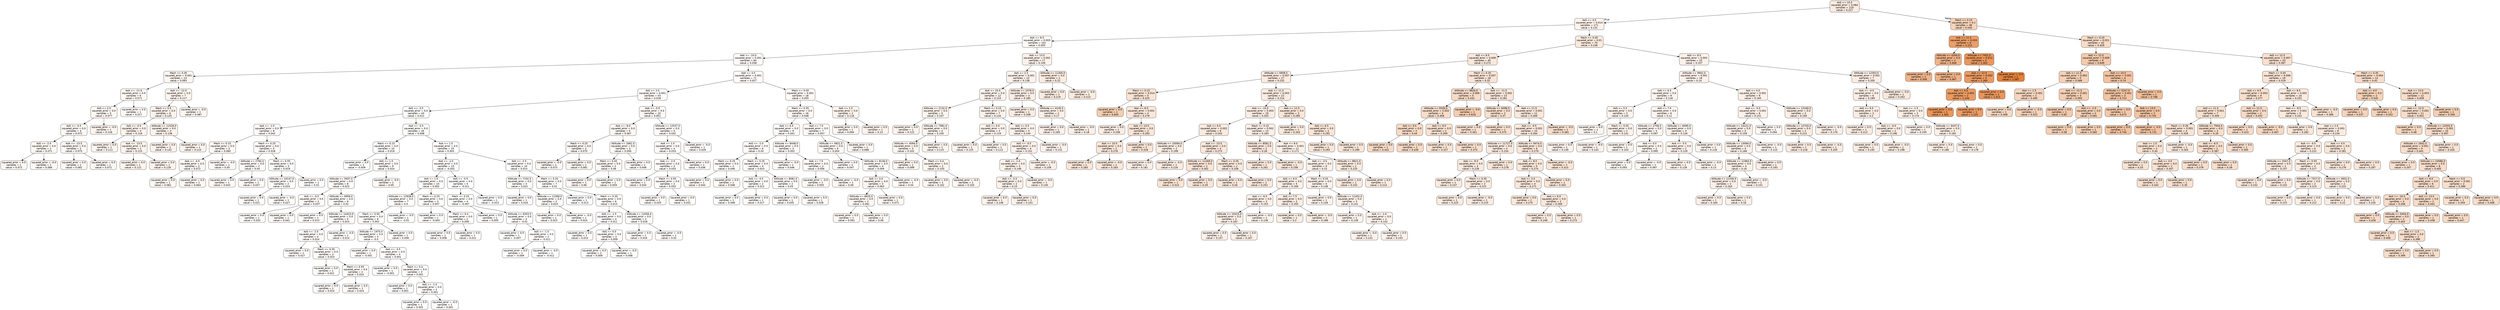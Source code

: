 digraph Tree {
node [shape=box, style="filled, rounded", color="black", fontname="helvetica"] ;
edge [fontname="helvetica"] ;
0 [label="AoS <= 10.5\nsquared_error = 0.064\nsamples = 219\nvalue = 0.227", fillcolor="#fbebe0"] ;
1 [label="AoS <= 4.5\nsquared_error = 0.014\nsamples = 171\nvalue = 0.131", fillcolor="#fdf3ec"] ;
0 -> 1 [labeldistance=2.5, labelangle=45, headlabel="True"] ;
2 [label="AoA <= 8.5\nsquared_error = 0.003\nsamples = 101\nvalue = 0.055", fillcolor="#fef9f5"] ;
1 -> 2 ;
3 [label="AoA <= -10.0\nsquared_error = 0.001\nsamples = 84\nvalue = 0.038", fillcolor="#fefaf7"] ;
2 -> 3 ;
4 [label="Mach <= 0.35\nsquared_error = 0.001\nsamples = 13\nvalue = 0.093", fillcolor="#fdf6f1"] ;
3 -> 4 ;
5 [label="AoA <= -11.5\nsquared_error = 0.0\nsamples = 6\nvalue = 0.071", fillcolor="#fdf8f3"] ;
4 -> 5 ;
6 [label="AoS <= 2.0\nsquared_error = 0.0\nsamples = 5\nvalue = 0.077", fillcolor="#fdf7f3"] ;
5 -> 6 ;
7 [label="AoS <= -0.5\nsquared_error = 0.0\nsamples = 4\nvalue = 0.072", fillcolor="#fdf8f3"] ;
6 -> 7 ;
8 [label="AoS <= -2.0\nsquared_error = 0.0\nsamples = 2\nvalue = 0.071", fillcolor="#fdf8f3"] ;
7 -> 8 ;
9 [label="squared_error = 0.0\nsamples = 1\nvalue = 0.072", fillcolor="#fdf8f3"] ;
8 -> 9 ;
10 [label="squared_error = -0.0\nsamples = 1\nvalue = 0.066", fillcolor="#fef8f4"] ;
8 -> 10 ;
11 [label="AoA <= -13.5\nsquared_error = 0.0\nsamples = 2\nvalue = 0.075", fillcolor="#fdf7f3"] ;
7 -> 11 ;
12 [label="squared_error = 0.0\nsamples = 1\nvalue = 0.081", fillcolor="#fdf7f2"] ;
11 -> 12 ;
13 [label="squared_error = 0.0\nsamples = 1\nvalue = 0.072", fillcolor="#fdf7f3"] ;
11 -> 13 ;
14 [label="squared_error = -0.0\nsamples = 1\nvalue = 0.116", fillcolor="#fdf4ee"] ;
6 -> 14 ;
15 [label="squared_error = 0.0\nsamples = 1\nvalue = 0.017", fillcolor="#fefcfa"] ;
5 -> 15 ;
16 [label="AoA <= -12.0\nsquared_error = 0.0\nsamples = 7\nvalue = 0.117", fillcolor="#fdf4ee"] ;
4 -> 16 ;
17 [label="Mach <= 0.5\nsquared_error = 0.0\nsamples = 6\nvalue = 0.125", fillcolor="#fdf3ed"] ;
16 -> 17 ;
18 [label="AoS <= -0.5\nsquared_error = 0.0\nsamples = 3\nvalue = 0.118", fillcolor="#fdf4ee"] ;
17 -> 18 ;
19 [label="squared_error = 0.0\nsamples = 1\nvalue = 0.111", fillcolor="#fdf4ee"] ;
18 -> 19 ;
20 [label="AoA <= -13.5\nsquared_error = 0.0\nsamples = 2\nvalue = 0.123", fillcolor="#fdf4ed"] ;
18 -> 20 ;
21 [label="squared_error = 0.0\nsamples = 1\nvalue = 0.121", fillcolor="#fdf4ed"] ;
20 -> 21 ;
22 [label="squared_error = 0.0\nsamples = 1\nvalue = 0.126", fillcolor="#fdf3ed"] ;
20 -> 22 ;
23 [label="Altitude <= 11526.0\nsquared_error = 0.0\nsamples = 3\nvalue = 0.136", fillcolor="#fcf3eb"] ;
17 -> 23 ;
24 [label="squared_error = 0.0\nsamples = 2\nvalue = 0.142", fillcolor="#fcf2eb"] ;
23 -> 24 ;
25 [label="squared_error = 0.0\nsamples = 1\nvalue = 0.123", fillcolor="#fdf4ed"] ;
23 -> 25 ;
26 [label="squared_error = -0.0\nsamples = 1\nvalue = 0.087", fillcolor="#fdf6f1"] ;
16 -> 26 ;
27 [label="AoA <= 4.5\nsquared_error = 0.001\nsamples = 71\nvalue = 0.027", fillcolor="#fefbf9"] ;
3 -> 27 ;
28 [label="AoS <= 2.5\nsquared_error = 0.001\nsamples = 53\nvalue = 0.018", fillcolor="#fefcfa"] ;
27 -> 28 ;
29 [label="AoS <= -3.5\nsquared_error = 0.0\nsamples = 43\nvalue = 0.012", fillcolor="#fefcfb"] ;
28 -> 29 ;
30 [label="AoA <= -1.0\nsquared_error = 0.0\nsamples = 8\nvalue = 0.042", fillcolor="#fefaf7"] ;
29 -> 30 ;
31 [label="Mach <= 0.15\nsquared_error = 0.0\nsamples = 3\nvalue = 0.065", fillcolor="#fef8f4"] ;
30 -> 31 ;
32 [label="AoA <= -4.5\nsquared_error = 0.0\nsamples = 2\nvalue = 0.072", fillcolor="#fdf7f3"] ;
31 -> 32 ;
33 [label="squared_error = 0.0\nsamples = 1\nvalue = 0.081", fillcolor="#fdf7f2"] ;
32 -> 33 ;
34 [label="squared_error = 0.0\nsamples = 1\nvalue = 0.064", fillcolor="#fef8f4"] ;
32 -> 34 ;
35 [label="squared_error = -0.0\nsamples = 1\nvalue = 0.05", fillcolor="#fef9f6"] ;
31 -> 35 ;
36 [label="Mach <= 0.25\nsquared_error = 0.0\nsamples = 5\nvalue = 0.028", fillcolor="#fefbf9"] ;
30 -> 36 ;
37 [label="Altitude <= 2784.0\nsquared_error = 0.0\nsamples = 2\nvalue = 0.04", fillcolor="#fefaf7"] ;
36 -> 37 ;
38 [label="squared_error = 0.0\nsamples = 1\nvalue = 0.043", fillcolor="#fefaf7"] ;
37 -> 38 ;
39 [label="squared_error = 0.0\nsamples = 1\nvalue = 0.037", fillcolor="#fefaf8"] ;
37 -> 39 ;
40 [label="Mach <= 0.55\nsquared_error = 0.0\nsamples = 3\nvalue = 0.019", fillcolor="#fefcfa"] ;
36 -> 40 ;
41 [label="Altitude <= 10147.0\nsquared_error = 0.0\nsamples = 2\nvalue = 0.024", fillcolor="#fefbf9"] ;
40 -> 41 ;
42 [label="squared_error = 0.0\nsamples = 1\nvalue = 0.021", fillcolor="#fefcfa"] ;
41 -> 42 ;
43 [label="squared_error = -0.0\nsamples = 1\nvalue = 0.027", fillcolor="#fefbf9"] ;
41 -> 43 ;
44 [label="squared_error = 0.0\nsamples = 1\nvalue = 0.01", fillcolor="#fefcfb"] ;
40 -> 44 ;
45 [label="AoA <= -5.5\nsquared_error = 0.0\nsamples = 35\nvalue = 0.008", fillcolor="#fefdfb"] ;
29 -> 45 ;
46 [label="Mach <= 0.15\nsquared_error = 0.0\nsamples = 10\nvalue = 0.019", fillcolor="#fefcfa"] ;
45 -> 46 ;
47 [label="squared_error = 0.0\nsamples = 1\nvalue = -0.009", fillcolor="#fffefd"] ;
46 -> 47 ;
48 [label="AoS <= 1.5\nsquared_error = 0.0\nsamples = 9\nvalue = 0.024", fillcolor="#fefbf9"] ;
46 -> 48 ;
49 [label="Altitude <= 5937.0\nsquared_error = 0.0\nsamples = 8\nvalue = 0.023", fillcolor="#fefbf9"] ;
48 -> 49 ;
50 [label="AoS <= -0.5\nsquared_error = 0.0\nsamples = 2\nvalue = 0.037", fillcolor="#fefaf8"] ;
49 -> 50 ;
51 [label="squared_error = 0.0\nsamples = 1\nvalue = 0.033", fillcolor="#fefbf8"] ;
50 -> 51 ;
52 [label="squared_error = 0.0\nsamples = 1\nvalue = 0.041", fillcolor="#fefaf7"] ;
50 -> 52 ;
53 [label="Altitude <= 6959.0\nsquared_error = 0.0\nsamples = 6\nvalue = 0.02", fillcolor="#fefcfa"] ;
49 -> 53 ;
54 [label="squared_error = 0.0\nsamples = 1\nvalue = 0.013", fillcolor="#fefcfb"] ;
53 -> 54 ;
55 [label="Altitude <= 14423.0\nsquared_error = 0.0\nsamples = 5\nvalue = 0.023", fillcolor="#fefbf9"] ;
53 -> 55 ;
56 [label="AoS <= -2.5\nsquared_error = 0.0\nsamples = 4\nvalue = 0.024", fillcolor="#fefbf9"] ;
55 -> 56 ;
57 [label="squared_error = 0.0\nsamples = 1\nvalue = 0.027", fillcolor="#fefbf9"] ;
56 -> 57 ;
58 [label="Mach <= 0.35\nsquared_error = 0.0\nsamples = 3\nvalue = 0.023", fillcolor="#fefbf9"] ;
56 -> 58 ;
59 [label="squared_error = 0.0\nsamples = 1\nvalue = 0.021", fillcolor="#fefcfa"] ;
58 -> 59 ;
60 [label="Mach <= 0.55\nsquared_error = 0.0\nsamples = 2\nvalue = 0.024", fillcolor="#fefbf9"] ;
58 -> 60 ;
61 [label="squared_error = 0.0\nsamples = 1\nvalue = 0.024", fillcolor="#fefbf9"] ;
60 -> 61 ;
62 [label="squared_error = 0.0\nsamples = 1\nvalue = 0.024", fillcolor="#fefbf9"] ;
60 -> 62 ;
63 [label="squared_error = -0.0\nsamples = 1\nvalue = 0.014", fillcolor="#fefcfa"] ;
55 -> 63 ;
64 [label="squared_error = -0.0\nsamples = 1\nvalue = 0.05", fillcolor="#fef9f6"] ;
48 -> 64 ;
65 [label="AoA <= 1.0\nsquared_error = 0.0\nsamples = 25\nvalue = 0.003", fillcolor="#fffdfc"] ;
45 -> 65 ;
66 [label="AoA <= -2.0\nsquared_error = 0.0\nsamples = 15\nvalue = -0.002", fillcolor="#fffdfc"] ;
65 -> 66 ;
67 [label="AoS <= 1.5\nsquared_error = 0.0\nsamples = 10\nvalue = 0.002", fillcolor="#fffdfc"] ;
66 -> 67 ;
68 [label="Altitude <= 12938.0\nsquared_error = 0.0\nsamples = 7\nvalue = 0.0", fillcolor="#fffdfc"] ;
67 -> 68 ;
69 [label="Mach <= 0.55\nsquared_error = 0.0\nsamples = 6\nvalue = 0.001", fillcolor="#fffdfc"] ;
68 -> 69 ;
70 [label="Altitude <= 1975.0\nsquared_error = 0.0\nsamples = 5\nvalue = -0.0", fillcolor="#fffdfc"] ;
69 -> 70 ;
71 [label="squared_error = 0.0\nsamples = 1\nvalue = -0.001", fillcolor="#fffdfc"] ;
70 -> 71 ;
72 [label="AoA <= -3.5\nsquared_error = 0.0\nsamples = 4\nvalue = 0.001", fillcolor="#fffdfc"] ;
70 -> 72 ;
73 [label="squared_error = 0.0\nsamples = 1\nvalue = -0.001", fillcolor="#fffdfc"] ;
72 -> 73 ;
74 [label="Mach <= 0.4\nsquared_error = 0.0\nsamples = 3\nvalue = 0.001", fillcolor="#fffdfc"] ;
72 -> 74 ;
75 [label="squared_error = 0.0\nsamples = 1\nvalue = 0.001", fillcolor="#fffdfc"] ;
74 -> 75 ;
76 [label="AoS <= -1.0\nsquared_error = 0.0\nsamples = 2\nvalue = 0.001", fillcolor="#fffdfc"] ;
74 -> 76 ;
77 [label="squared_error = 0.0\nsamples = 1\nvalue = 0.002", fillcolor="#fffdfc"] ;
76 -> 77 ;
78 [label="squared_error = -0.0\nsamples = 1\nvalue = 0.001", fillcolor="#fffdfc"] ;
76 -> 78 ;
79 [label="squared_error = 0.0\nsamples = 1\nvalue = 0.006", fillcolor="#fffdfb"] ;
69 -> 79 ;
80 [label="squared_error = -0.0\nsamples = 1\nvalue = -0.01", fillcolor="#fffefd"] ;
68 -> 80 ;
81 [label="Mach <= 0.25\nsquared_error = 0.0\nsamples = 3\nvalue = 0.007", fillcolor="#fffdfb"] ;
67 -> 81 ;
82 [label="squared_error = 0.0\nsamples = 1\nvalue = -0.002", fillcolor="#fffdfc"] ;
81 -> 82 ;
83 [label="Mach <= 0.4\nsquared_error = 0.0\nsamples = 2\nvalue = 0.009", fillcolor="#fefcfb"] ;
81 -> 83 ;
84 [label="squared_error = 0.0\nsamples = 1\nvalue = 0.008", fillcolor="#fefdfb"] ;
83 -> 84 ;
85 [label="squared_error = 0.0\nsamples = 1\nvalue = 0.012", fillcolor="#fefcfb"] ;
83 -> 85 ;
86 [label="AoS <= -0.5\nsquared_error = 0.0\nsamples = 5\nvalue = -0.011", fillcolor="#fffefe"] ;
66 -> 86 ;
87 [label="Mach <= 0.25\nsquared_error = 0.0\nsamples = 4\nvalue = -0.007", fillcolor="#fffefd"] ;
86 -> 87 ;
88 [label="squared_error = 0.0\nsamples = 1\nvalue = 0.005", fillcolor="#fffdfb"] ;
87 -> 88 ;
89 [label="Altitude <= 6353.5\nsquared_error = 0.0\nsamples = 3\nvalue = -0.01", fillcolor="#fffefd"] ;
87 -> 89 ;
90 [label="squared_error = 0.0\nsamples = 1\nvalue = -0.007", fillcolor="#fffefd"] ;
89 -> 90 ;
91 [label="AoS <= -1.5\nsquared_error = 0.0\nsamples = 2\nvalue = -0.011", fillcolor="#fffefd"] ;
89 -> 91 ;
92 [label="squared_error = 0.0\nsamples = 1\nvalue = -0.009", fillcolor="#fffefd"] ;
91 -> 92 ;
93 [label="squared_error = -0.0\nsamples = 1\nvalue = -0.012", fillcolor="#fffefe"] ;
91 -> 93 ;
94 [label="squared_error = 0.0\nsamples = 1\nvalue = -0.023", fillcolor="#ffffff"] ;
86 -> 94 ;
95 [label="AoS <= -2.5\nsquared_error = 0.0\nsamples = 10\nvalue = 0.014", fillcolor="#fefcfa"] ;
65 -> 95 ;
96 [label="Altitude <= 7102.5\nsquared_error = 0.0\nsamples = 3\nvalue = 0.021", fillcolor="#fefcfa"] ;
95 -> 96 ;
97 [label="squared_error = 0.0\nsamples = 1\nvalue = 0.016", fillcolor="#fefcfa"] ;
96 -> 97 ;
98 [label="Altitude <= 11569.0\nsquared_error = 0.0\nsamples = 2\nvalue = 0.023", fillcolor="#fefbf9"] ;
96 -> 98 ;
99 [label="squared_error = 0.0\nsamples = 1\nvalue = 0.023", fillcolor="#fefbf9"] ;
98 -> 99 ;
100 [label="squared_error = -0.0\nsamples = 1\nvalue = 0.024", fillcolor="#fefbf9"] ;
98 -> 100 ;
101 [label="Mach <= 0.25\nsquared_error = 0.0\nsamples = 7\nvalue = 0.01", fillcolor="#fefcfb"] ;
95 -> 101 ;
102 [label="squared_error = 0.0\nsamples = 1\nvalue = -0.013", fillcolor="#fffefe"] ;
101 -> 102 ;
103 [label="Mach <= 0.35\nsquared_error = 0.0\nsamples = 6\nvalue = 0.013", fillcolor="#fefcfb"] ;
101 -> 103 ;
104 [label="AoS <= -1.5\nsquared_error = 0.0\nsamples = 4\nvalue = 0.011", fillcolor="#fefcfb"] ;
103 -> 104 ;
105 [label="squared_error = 0.0\nsamples = 1\nvalue = 0.014", fillcolor="#fefcfa"] ;
104 -> 105 ;
106 [label="AoS <= 0.0\nsquared_error = 0.0\nsamples = 3\nvalue = 0.009", fillcolor="#fefcfb"] ;
104 -> 106 ;
107 [label="squared_error = 0.0\nsamples = 2\nvalue = 0.009", fillcolor="#fefcfb"] ;
106 -> 107 ;
108 [label="squared_error = -0.0\nsamples = 1\nvalue = 0.008", fillcolor="#fefdfb"] ;
106 -> 108 ;
109 [label="Altitude <= 12056.0\nsquared_error = 0.0\nsamples = 2\nvalue = 0.018", fillcolor="#fefcfa"] ;
103 -> 109 ;
110 [label="squared_error = 0.0\nsamples = 1\nvalue = 0.016", fillcolor="#fefcfa"] ;
109 -> 110 ;
111 [label="squared_error = -0.0\nsamples = 1\nvalue = 0.02", fillcolor="#fefcfa"] ;
109 -> 111 ;
112 [label="AoA <= -5.0\nsquared_error = 0.0\nsamples = 10\nvalue = 0.051", fillcolor="#fef9f6"] ;
28 -> 112 ;
113 [label="AoA <= -8.0\nsquared_error = 0.0\nsamples = 5\nvalue = 0.067", fillcolor="#fef8f4"] ;
112 -> 113 ;
114 [label="Mach <= 0.25\nsquared_error = 0.0\nsamples = 2\nvalue = 0.075", fillcolor="#fdf7f3"] ;
113 -> 114 ;
115 [label="squared_error = -0.0\nsamples = 1\nvalue = 0.073", fillcolor="#fdf7f3"] ;
114 -> 115 ;
116 [label="squared_error = 0.0\nsamples = 1\nvalue = 0.081", fillcolor="#fdf7f2"] ;
114 -> 116 ;
117 [label="Altitude <= 1661.0\nsquared_error = 0.0\nsamples = 3\nvalue = 0.056", fillcolor="#fef9f5"] ;
113 -> 117 ;
118 [label="Mach <= 0.45\nsquared_error = 0.0\nsamples = 2\nvalue = 0.06", fillcolor="#fef9f5"] ;
117 -> 118 ;
119 [label="squared_error = 0.0\nsamples = 1\nvalue = 0.06", fillcolor="#fef8f5"] ;
118 -> 119 ;
120 [label="squared_error = 0.0\nsamples = 1\nvalue = 0.059", fillcolor="#fef9f5"] ;
118 -> 120 ;
121 [label="squared_error = 0.0\nsamples = 1\nvalue = 0.048", fillcolor="#fef9f6"] ;
117 -> 121 ;
122 [label="Altitude <= 12537.5\nsquared_error = 0.0\nsamples = 5\nvalue = 0.032", fillcolor="#fefbf8"] ;
112 -> 122 ;
123 [label="AoA <= 1.0\nsquared_error = 0.0\nsamples = 4\nvalue = 0.033", fillcolor="#fefbf8"] ;
122 -> 123 ;
124 [label="AoA <= -2.5\nsquared_error = 0.0\nsamples = 3\nvalue = 0.033", fillcolor="#fefbf8"] ;
123 -> 124 ;
125 [label="squared_error = 0.0\nsamples = 1\nvalue = 0.034", fillcolor="#fefaf8"] ;
124 -> 125 ;
126 [label="Mach <= 0.55\nsquared_error = 0.0\nsamples = 2\nvalue = 0.032", fillcolor="#fefbf8"] ;
124 -> 126 ;
127 [label="squared_error = 0.0\nsamples = 1\nvalue = 0.033", fillcolor="#fefbf8"] ;
126 -> 127 ;
128 [label="squared_error = 0.0\nsamples = 1\nvalue = 0.031", fillcolor="#fefbf8"] ;
126 -> 128 ;
129 [label="squared_error = 0.0\nsamples = 1\nvalue = 0.036", fillcolor="#fefaf8"] ;
123 -> 129 ;
130 [label="squared_error = -0.0\nsamples = 1\nvalue = 0.026", fillcolor="#fefbf9"] ;
122 -> 130 ;
131 [label="Mach <= 0.55\nsquared_error = 0.001\nsamples = 18\nvalue = 0.055", fillcolor="#fef9f5"] ;
27 -> 131 ;
132 [label="Mach <= 0.35\nsquared_error = 0.0\nsamples = 16\nvalue = 0.048", fillcolor="#fef9f6"] ;
131 -> 132 ;
133 [label="AoA <= 6.5\nsquared_error = 0.0\nsamples = 9\nvalue = 0.041", fillcolor="#fefaf7"] ;
132 -> 133 ;
134 [label="AoS <= -2.0\nsquared_error = 0.0\nsamples = 6\nvalue = 0.03", fillcolor="#fefbf8"] ;
133 -> 134 ;
135 [label="Mach <= 0.25\nsquared_error = 0.0\nsamples = 2\nvalue = 0.046", fillcolor="#fefaf7"] ;
134 -> 135 ;
136 [label="squared_error = 0.0\nsamples = 1\nvalue = 0.044", fillcolor="#fefaf7"] ;
135 -> 136 ;
137 [label="squared_error = 0.0\nsamples = 1\nvalue = 0.048", fillcolor="#fef9f6"] ;
135 -> 137 ;
138 [label="Mach <= 0.25\nsquared_error = 0.0\nsamples = 4\nvalue = 0.023", fillcolor="#fefbf9"] ;
134 -> 138 ;
139 [label="AoS <= -0.5\nsquared_error = 0.0\nsamples = 2\nvalue = 0.012", fillcolor="#fefcfb"] ;
138 -> 139 ;
140 [label="squared_error = 0.0\nsamples = 1\nvalue = 0.008", fillcolor="#fefdfb"] ;
139 -> 140 ;
141 [label="squared_error = 0.0\nsamples = 1\nvalue = 0.017", fillcolor="#fefcfa"] ;
139 -> 141 ;
142 [label="Altitude <= 8581.0\nsquared_error = 0.0\nsamples = 2\nvalue = 0.03", fillcolor="#fefbf8"] ;
138 -> 142 ;
143 [label="squared_error = 0.0\nsamples = 1\nvalue = 0.035", fillcolor="#fefaf8"] ;
142 -> 143 ;
144 [label="squared_error = 0.0\nsamples = 1\nvalue = 0.028", fillcolor="#fefbf9"] ;
142 -> 144 ;
145 [label="Altitude <= 8448.0\nsquared_error = 0.0\nsamples = 3\nvalue = 0.052", fillcolor="#fef9f6"] ;
133 -> 145 ;
146 [label="squared_error = -0.0\nsamples = 1\nvalue = 0.046", fillcolor="#fefaf6"] ;
145 -> 146 ;
147 [label="AoA <= 7.5\nsquared_error = 0.0\nsamples = 2\nvalue = 0.056", fillcolor="#fef9f5"] ;
145 -> 147 ;
148 [label="squared_error = -0.0\nsamples = 1\nvalue = 0.055", fillcolor="#fef9f5"] ;
147 -> 148 ;
149 [label="squared_error = -0.0\nsamples = 1\nvalue = 0.06", fillcolor="#fef9f5"] ;
147 -> 149 ;
150 [label="AoA <= 7.5\nsquared_error = 0.0\nsamples = 7\nvalue = 0.057", fillcolor="#fef9f5"] ;
132 -> 150 ;
151 [label="Altitude <= 4821.5\nsquared_error = 0.0\nsamples = 6\nvalue = 0.054", fillcolor="#fef9f5"] ;
150 -> 151 ;
152 [label="squared_error = 0.0\nsamples = 2\nvalue = 0.047", fillcolor="#fef9f6"] ;
151 -> 152 ;
153 [label="Altitude <= 8146.0\nsquared_error = 0.0\nsamples = 4\nvalue = 0.059", fillcolor="#fef9f5"] ;
151 -> 153 ;
154 [label="AoS <= 3.0\nsquared_error = 0.0\nsamples = 3\nvalue = 0.063", fillcolor="#fef8f4"] ;
153 -> 154 ;
155 [label="Altitude <= 6625.0\nsquared_error = 0.0\nsamples = 2\nvalue = 0.061", fillcolor="#fef8f5"] ;
154 -> 155 ;
156 [label="squared_error = 0.0\nsamples = 1\nvalue = 0.061", fillcolor="#fef8f5"] ;
155 -> 156 ;
157 [label="squared_error = 0.0\nsamples = 1\nvalue = 0.06", fillcolor="#fef8f5"] ;
155 -> 157 ;
158 [label="squared_error = 0.0\nsamples = 1\nvalue = 0.071", fillcolor="#fdf8f3"] ;
154 -> 158 ;
159 [label="squared_error = -0.0\nsamples = 1\nvalue = 0.04", fillcolor="#fefaf7"] ;
153 -> 159 ;
160 [label="squared_error = 0.0\nsamples = 1\nvalue = 0.088", fillcolor="#fdf6f1"] ;
150 -> 160 ;
161 [label="AoS <= 1.5\nsquared_error = 0.0\nsamples = 2\nvalue = 0.118", fillcolor="#fdf4ee"] ;
131 -> 161 ;
162 [label="squared_error = 0.0\nsamples = 1\nvalue = 0.094", fillcolor="#fdf6f1"] ;
161 -> 162 ;
163 [label="squared_error = 0.0\nsamples = 1\nvalue = 0.13", fillcolor="#fdf3ec"] ;
161 -> 163 ;
164 [label="AoA <= 13.5\nsquared_error = 0.002\nsamples = 17\nvalue = 0.149", fillcolor="#fcf2ea"] ;
2 -> 164 ;
165 [label="AoS <= 2.5\nsquared_error = 0.001\nsamples = 15\nvalue = 0.138", fillcolor="#fcf2eb"] ;
164 -> 165 ;
166 [label="AoA <= 10.5\nsquared_error = 0.0\nsamples = 12\nvalue = 0.124", fillcolor="#fdf3ed"] ;
165 -> 166 ;
167 [label="Altitude <= 2132.0\nsquared_error = 0.0\nsamples = 5\nvalue = 0.107", fillcolor="#fdf5ef"] ;
166 -> 167 ;
168 [label="squared_error = 0.0\nsamples = 1\nvalue = 0.122", fillcolor="#fdf4ed"] ;
167 -> 168 ;
169 [label="Altitude <= 7081.0\nsquared_error = 0.0\nsamples = 4\nvalue = 0.105", fillcolor="#fdf5ef"] ;
167 -> 169 ;
170 [label="Altitude <= 4094.5\nsquared_error = 0.0\nsamples = 3\nvalue = 0.102", fillcolor="#fdf5f0"] ;
169 -> 170 ;
171 [label="squared_error = 0.0\nsamples = 1\nvalue = 0.099", fillcolor="#fdf5f0"] ;
170 -> 171 ;
172 [label="Mach <= 0.4\nsquared_error = 0.0\nsamples = 2\nvalue = 0.103", fillcolor="#fdf5ef"] ;
170 -> 172 ;
173 [label="squared_error = 0.0\nsamples = 1\nvalue = 0.102", fillcolor="#fdf5f0"] ;
172 -> 173 ;
174 [label="squared_error = -0.0\nsamples = 1\nvalue = 0.103", fillcolor="#fdf5ef"] ;
172 -> 174 ;
175 [label="squared_error = 0.0\nsamples = 1\nvalue = 0.115", fillcolor="#fdf4ee"] ;
169 -> 175 ;
176 [label="Mach <= 0.15\nsquared_error = 0.0\nsamples = 7\nvalue = 0.134", fillcolor="#fcf3ec"] ;
166 -> 176 ;
177 [label="AoS <= 0.0\nsquared_error = 0.0\nsamples = 2\nvalue = 0.119", fillcolor="#fdf4ed"] ;
176 -> 177 ;
178 [label="squared_error = 0.0\nsamples = 1\nvalue = 0.125", fillcolor="#fdf3ed"] ;
177 -> 178 ;
179 [label="squared_error = 0.0\nsamples = 1\nvalue = 0.113", fillcolor="#fdf4ee"] ;
177 -> 179 ;
180 [label="AoS <= 0.5\nsquared_error = 0.0\nsamples = 5\nvalue = 0.144", fillcolor="#fcf2ea"] ;
176 -> 180 ;
181 [label="AoS <= -0.5\nsquared_error = 0.0\nsamples = 4\nvalue = 0.151", fillcolor="#fcf1ea"] ;
180 -> 181 ;
182 [label="AoS <= -1.5\nsquared_error = 0.0\nsamples = 3\nvalue = 0.148", fillcolor="#fcf2ea"] ;
181 -> 182 ;
183 [label="AoS <= -2.5\nsquared_error = 0.0\nsamples = 2\nvalue = 0.15", fillcolor="#fcf1ea"] ;
182 -> 183 ;
184 [label="squared_error = 0.0\nsamples = 1\nvalue = 0.148", fillcolor="#fcf2ea"] ;
183 -> 184 ;
185 [label="squared_error = 0.0\nsamples = 1\nvalue = 0.151", fillcolor="#fcf1ea"] ;
183 -> 185 ;
186 [label="squared_error = -0.0\nsamples = 1\nvalue = 0.145", fillcolor="#fcf2ea"] ;
182 -> 186 ;
187 [label="squared_error = -0.0\nsamples = 1\nvalue = 0.158", fillcolor="#fcf1e9"] ;
181 -> 187 ;
188 [label="squared_error = -0.0\nsamples = 1\nvalue = 0.131", fillcolor="#fdf3ec"] ;
180 -> 188 ;
189 [label="Altitude <= 2378.0\nsquared_error = 0.0\nsamples = 3\nvalue = 0.185", fillcolor="#fcefe5"] ;
165 -> 189 ;
190 [label="squared_error = 0.0\nsamples = 1\nvalue = 0.208", fillcolor="#fbede3"] ;
189 -> 190 ;
191 [label="Altitude <= 4140.5\nsquared_error = 0.0\nsamples = 2\nvalue = 0.17", fillcolor="#fcf0e7"] ;
189 -> 191 ;
192 [label="squared_error = 0.0\nsamples = 1\nvalue = 0.165", fillcolor="#fcf0e8"] ;
191 -> 192 ;
193 [label="squared_error = -0.0\nsamples = 1\nvalue = 0.18", fillcolor="#fcefe6"] ;
191 -> 193 ;
194 [label="Altitude <= 11355.0\nsquared_error = 0.0\nsamples = 2\nvalue = 0.22", fillcolor="#fbece1"] ;
164 -> 194 ;
195 [label="squared_error = 0.0\nsamples = 1\nvalue = 0.219", fillcolor="#fbece1"] ;
194 -> 195 ;
196 [label="squared_error = -0.0\nsamples = 1\nvalue = 0.223", fillcolor="#fbece1"] ;
194 -> 196 ;
197 [label="Mach <= 0.45\nsquared_error = 0.01\nsamples = 70\nvalue = 0.236", fillcolor="#fbebdf"] ;
1 -> 197 ;
198 [label="AoS <= 8.5\nsquared_error = 0.009\nsamples = 45\nvalue = 0.272", fillcolor="#fae8db"] ;
197 -> 198 ;
199 [label="Altitude <= 5658.5\nsquared_error = 0.007\nsamples = 27\nvalue = 0.232", fillcolor="#fbebe0"] ;
198 -> 199 ;
200 [label="Mach <= 0.15\nsquared_error = 0.014\nsamples = 5\nvalue = 0.325", fillcolor="#f9e4d4"] ;
199 -> 200 ;
201 [label="squared_error = 0.0\nsamples = 1\nvalue = 0.605", fillcolor="#f5ceb2"] ;
200 -> 201 ;
202 [label="AoA <= 6.0\nsquared_error = 0.001\nsamples = 4\nvalue = 0.278", fillcolor="#fae7da"] ;
200 -> 202 ;
203 [label="squared_error = 0.0\nsamples = 1\nvalue = 0.206", fillcolor="#fbede3"] ;
202 -> 203 ;
204 [label="AoA <= 13.5\nsquared_error = 0.0\nsamples = 3\nvalue = 0.293", fillcolor="#fae6d8"] ;
202 -> 204 ;
205 [label="AoA <= 10.0\nsquared_error = 0.0\nsamples = 2\nvalue = 0.276", fillcolor="#fae8da"] ;
204 -> 205 ;
206 [label="squared_error = 0.0\nsamples = 1\nvalue = 0.283", fillcolor="#fae7d9"] ;
205 -> 206 ;
207 [label="squared_error = -0.0\nsamples = 1\nvalue = 0.263", fillcolor="#fae9dc"] ;
205 -> 207 ;
208 [label="squared_error = 0.0\nsamples = 1\nvalue = 0.318", fillcolor="#f9e4d5"] ;
204 -> 208 ;
209 [label="AoA <= 11.5\nsquared_error = 0.003\nsamples = 22\nvalue = 0.214", fillcolor="#fbece2"] ;
199 -> 209 ;
210 [label="AoA <= -10.5\nsquared_error = 0.003\nsamples = 19\nvalue = 0.203", fillcolor="#fbede3"] ;
209 -> 210 ;
211 [label="AoS <= 6.5\nsquared_error = 0.002\nsamples = 6\nvalue = 0.243", fillcolor="#fbeade"] ;
210 -> 211 ;
212 [label="Altitude <= 10094.0\nsquared_error = 0.0\nsamples = 2\nvalue = 0.199", fillcolor="#fbeee4"] ;
211 -> 212 ;
213 [label="squared_error = 0.0\nsamples = 1\nvalue = 0.181", fillcolor="#fcefe6"] ;
212 -> 213 ;
214 [label="squared_error = -0.0\nsamples = 1\nvalue = 0.216", fillcolor="#fbece2"] ;
212 -> 214 ;
215 [label="AoA <= -13.5\nsquared_error = 0.0\nsamples = 4\nvalue = 0.273", fillcolor="#fae8db"] ;
211 -> 215 ;
216 [label="Altitude <= 11269.0\nsquared_error = 0.0\nsamples = 2\nvalue = 0.302", fillcolor="#fae5d7"] ;
215 -> 216 ;
217 [label="squared_error = 0.0\nsamples = 1\nvalue = 0.315", fillcolor="#fae5d5"] ;
216 -> 217 ;
218 [label="squared_error = 0.0\nsamples = 1\nvalue = 0.29", fillcolor="#fae6d8"] ;
216 -> 218 ;
219 [label="Mach <= 0.35\nsquared_error = 0.0\nsamples = 2\nvalue = 0.258", fillcolor="#fae9dc"] ;
215 -> 219 ;
220 [label="squared_error = 0.0\nsamples = 1\nvalue = 0.26", fillcolor="#fae9dc"] ;
219 -> 220 ;
221 [label="squared_error = 0.0\nsamples = 1\nvalue = 0.252", fillcolor="#fbe9dd"] ;
219 -> 221 ;
222 [label="Mach <= 0.15\nsquared_error = 0.002\nsamples = 13\nvalue = 0.183", fillcolor="#fcefe6"] ;
210 -> 222 ;
223 [label="Altitude <= 8581.5\nsquared_error = 0.0\nsamples = 2\nvalue = 0.26", fillcolor="#fae9dc"] ;
222 -> 223 ;
224 [label="squared_error = 0.0\nsamples = 1\nvalue = 0.261", fillcolor="#fae9dc"] ;
223 -> 224 ;
225 [label="squared_error = -0.0\nsamples = 1\nvalue = 0.258", fillcolor="#fae9dc"] ;
223 -> 225 ;
226 [label="AoA <= 8.0\nsquared_error = 0.001\nsamples = 11\nvalue = 0.171", fillcolor="#fcf0e7"] ;
222 -> 226 ;
227 [label="AoA <= -3.5\nsquared_error = 0.0\nsamples = 9\nvalue = 0.15", fillcolor="#fcf1ea"] ;
226 -> 227 ;
228 [label="AoS <= 6.5\nsquared_error = 0.0\nsamples = 5\nvalue = 0.169", fillcolor="#fcf0e7"] ;
227 -> 228 ;
229 [label="AoA <= -6.5\nsquared_error = 0.0\nsamples = 3\nvalue = 0.153", fillcolor="#fcf1e9"] ;
228 -> 229 ;
230 [label="Altitude <= 10315.0\nsquared_error = 0.0\nsamples = 2\nvalue = 0.162", fillcolor="#fcf0e8"] ;
229 -> 230 ;
231 [label="squared_error = 0.0\nsamples = 1\nvalue = 0.157", fillcolor="#fcf1e9"] ;
230 -> 231 ;
232 [label="squared_error = 0.0\nsamples = 1\nvalue = 0.167", fillcolor="#fcf0e8"] ;
230 -> 232 ;
233 [label="squared_error = -0.0\nsamples = 1\nvalue = 0.136", fillcolor="#fcf3eb"] ;
229 -> 233 ;
234 [label="AoS <= 7.5\nsquared_error = 0.0\nsamples = 2\nvalue = 0.193", fillcolor="#fceee4"] ;
228 -> 234 ;
235 [label="squared_error = 0.0\nsamples = 1\nvalue = 0.2", fillcolor="#fbeee4"] ;
234 -> 235 ;
236 [label="squared_error = -0.0\nsamples = 1\nvalue = 0.186", fillcolor="#fcefe5"] ;
234 -> 236 ;
237 [label="Mach <= 0.25\nsquared_error = 0.0\nsamples = 4\nvalue = 0.138", fillcolor="#fcf2eb"] ;
227 -> 237 ;
238 [label="squared_error = 0.0\nsamples = 1\nvalue = 0.128", fillcolor="#fdf3ec"] ;
237 -> 238 ;
239 [label="Altitude <= 11451.5\nsquared_error = 0.0\nsamples = 3\nvalue = 0.141", fillcolor="#fcf2eb"] ;
237 -> 239 ;
240 [label="squared_error = 0.0\nsamples = 1\nvalue = 0.139", fillcolor="#fcf2eb"] ;
239 -> 240 ;
241 [label="AoA <= -1.0\nsquared_error = 0.0\nsamples = 2\nvalue = 0.142", fillcolor="#fcf2eb"] ;
239 -> 241 ;
242 [label="squared_error = -0.0\nsamples = 1\nvalue = 0.141", fillcolor="#fcf2eb"] ;
241 -> 242 ;
243 [label="squared_error = 0.0\nsamples = 1\nvalue = 0.143", fillcolor="#fcf2eb"] ;
241 -> 243 ;
244 [label="Altitude <= 8621.0\nsquared_error = 0.0\nsamples = 2\nvalue = 0.225", fillcolor="#fbece0"] ;
226 -> 244 ;
245 [label="squared_error = 0.0\nsamples = 1\nvalue = 0.232", fillcolor="#fbebe0"] ;
244 -> 245 ;
246 [label="squared_error = 0.0\nsamples = 1\nvalue = 0.214", fillcolor="#fbece2"] ;
244 -> 246 ;
247 [label="AoA <= 12.5\nsquared_error = 0.0\nsamples = 3\nvalue = 0.285", fillcolor="#fae7d9"] ;
209 -> 247 ;
248 [label="squared_error = 0.0\nsamples = 1\nvalue = 0.263", fillcolor="#fae9dc"] ;
247 -> 248 ;
249 [label="AoS <= 6.5\nsquared_error = 0.0\nsamples = 2\nvalue = 0.291", fillcolor="#fae6d8"] ;
247 -> 249 ;
250 [label="squared_error = 0.0\nsamples = 1\nvalue = 0.293", fillcolor="#fae6d8"] ;
249 -> 250 ;
251 [label="squared_error = 0.0\nsamples = 1\nvalue = 0.289", fillcolor="#fae7d9"] ;
249 -> 251 ;
252 [label="Mach <= 0.25\nsquared_error = 0.007\nsamples = 18\nvalue = 0.32", fillcolor="#f9e4d5"] ;
198 -> 252 ;
253 [label="Altitude <= 9826.0\nsquared_error = 0.006\nsamples = 5\nvalue = 0.432", fillcolor="#f8dbc7"] ;
252 -> 253 ;
254 [label="Altitude <= 5549.0\nsquared_error = 0.002\nsamples = 4\nvalue = 0.409", fillcolor="#f8ddca"] ;
253 -> 254 ;
255 [label="AoS <= 9.5\nsquared_error = 0.0\nsamples = 2\nvalue = 0.44", fillcolor="#f8dbc6"] ;
254 -> 255 ;
256 [label="squared_error = 0.0\nsamples = 1\nvalue = 0.442", fillcolor="#f7dbc6"] ;
255 -> 256 ;
257 [label="squared_error = 0.0\nsamples = 1\nvalue = 0.439", fillcolor="#f8dbc6"] ;
255 -> 257 ;
258 [label="AoS <= 9.5\nsquared_error = 0.0\nsamples = 2\nvalue = 0.359", fillcolor="#f9e1d0"] ;
254 -> 258 ;
259 [label="squared_error = 0.0\nsamples = 1\nvalue = 0.327", fillcolor="#f9e4d4"] ;
258 -> 259 ;
260 [label="squared_error = 0.0\nsamples = 1\nvalue = 0.374", fillcolor="#f9e0ce"] ;
258 -> 260 ;
261 [label="squared_error = -0.0\nsamples = 1\nvalue = 0.616", fillcolor="#f5cdb0"] ;
253 -> 261 ;
262 [label="AoA <= -11.5\nsquared_error = 0.002\nsamples = 13\nvalue = 0.281", fillcolor="#fae7da"] ;
252 -> 262 ;
263 [label="Altitude <= 6496.5\nsquared_error = 0.0\nsamples = 2\nvalue = 0.37", fillcolor="#f9e0cf"] ;
262 -> 263 ;
264 [label="squared_error = 0.0\nsamples = 1\nvalue = 0.361", fillcolor="#f9e1d0"] ;
263 -> 264 ;
265 [label="squared_error = 0.0\nsamples = 1\nvalue = 0.375", fillcolor="#f9e0ce"] ;
263 -> 265 ;
266 [label="AoA <= 11.5\nsquared_error = 0.001\nsamples = 11\nvalue = 0.269", fillcolor="#fae8db"] ;
262 -> 266 ;
267 [label="AoA <= -0.5\nsquared_error = 0.001\nsamples = 10\nvalue = 0.264", fillcolor="#fae8dc"] ;
266 -> 267 ;
268 [label="Altitude <= 11727.5\nsquared_error = 0.0\nsamples = 4\nvalue = 0.234", fillcolor="#fbebdf"] ;
267 -> 268 ;
269 [label="AoA <= -6.0\nsquared_error = 0.0\nsamples = 3\nvalue = 0.226", fillcolor="#fbebe0"] ;
268 -> 269 ;
270 [label="squared_error = 0.0\nsamples = 1\nvalue = 0.237", fillcolor="#fbebdf"] ;
269 -> 270 ;
271 [label="Mach <= 0.35\nsquared_error = 0.0\nsamples = 2\nvalue = 0.221", fillcolor="#fbece1"] ;
269 -> 271 ;
272 [label="squared_error = 0.0\nsamples = 1\nvalue = 0.223", fillcolor="#fbece1"] ;
271 -> 272 ;
273 [label="squared_error = -0.0\nsamples = 1\nvalue = 0.215", fillcolor="#fbece2"] ;
271 -> 273 ;
274 [label="squared_error = 0.0\nsamples = 1\nvalue = 0.278", fillcolor="#fae7da"] ;
268 -> 274 ;
275 [label="Altitude <= 9474.0\nsquared_error = 0.0\nsamples = 6\nvalue = 0.279", fillcolor="#fae7da"] ;
267 -> 275 ;
276 [label="AoA <= 8.0\nsquared_error = 0.0\nsamples = 5\nvalue = 0.274", fillcolor="#fae8da"] ;
275 -> 276 ;
277 [label="AoA <= 2.5\nsquared_error = 0.0\nsamples = 4\nvalue = 0.271", fillcolor="#fae8db"] ;
276 -> 277 ;
278 [label="squared_error = 0.0\nsamples = 2\nvalue = 0.275", fillcolor="#fae8da"] ;
277 -> 278 ;
279 [label="AoA <= 6.0\nsquared_error = 0.0\nsamples = 2\nvalue = 0.269", fillcolor="#fae8db"] ;
277 -> 279 ;
280 [label="squared_error = 0.0\nsamples = 1\nvalue = 0.248", fillcolor="#fbeade"] ;
279 -> 280 ;
281 [label="squared_error = 0.0\nsamples = 1\nvalue = 0.273", fillcolor="#fae8db"] ;
279 -> 281 ;
282 [label="squared_error = 0.0\nsamples = 1\nvalue = 0.302", fillcolor="#fae6d7"] ;
276 -> 282 ;
283 [label="squared_error = -0.0\nsamples = 1\nvalue = 0.313", fillcolor="#fae5d6"] ;
275 -> 283 ;
284 [label="squared_error = -0.0\nsamples = 1\nvalue = 0.381", fillcolor="#f8dfcd"] ;
266 -> 284 ;
285 [label="AoS <= 8.5\nsquared_error = 0.002\nsamples = 25\nvalue = 0.157", fillcolor="#fcf1e9"] ;
197 -> 285 ;
286 [label="Altitude <= 9942.0\nsquared_error = 0.001\nsamples = 18\nvalue = 0.14", fillcolor="#fcf2eb"] ;
285 -> 286 ;
287 [label="AoS <= 6.5\nsquared_error = 0.0\nsamples = 9\nvalue = 0.118", fillcolor="#fdf4ee"] ;
286 -> 287 ;
288 [label="AoS <= 5.5\nsquared_error = 0.0\nsamples = 3\nvalue = 0.133", fillcolor="#fcf3ec"] ;
287 -> 288 ;
289 [label="squared_error = 0.0\nsamples = 1\nvalue = 0.1", fillcolor="#fdf5f0"] ;
288 -> 289 ;
290 [label="Mach <= 0.55\nsquared_error = 0.0\nsamples = 2\nvalue = 0.141", fillcolor="#fcf2eb"] ;
288 -> 290 ;
291 [label="squared_error = 0.0\nsamples = 1\nvalue = 0.139", fillcolor="#fcf2eb"] ;
290 -> 291 ;
292 [label="squared_error = -0.0\nsamples = 1\nvalue = 0.143", fillcolor="#fcf2eb"] ;
290 -> 292 ;
293 [label="AoS <= 7.5\nsquared_error = 0.0\nsamples = 6\nvalue = 0.11", fillcolor="#fdf5ef"] ;
287 -> 293 ;
294 [label="Altitude <= 2706.5\nsquared_error = 0.0\nsamples = 3\nvalue = 0.097", fillcolor="#fdf6f0"] ;
293 -> 294 ;
295 [label="squared_error = 0.0\nsamples = 1\nvalue = 0.103", fillcolor="#fdf5ef"] ;
294 -> 295 ;
296 [label="AoA <= 0.0\nsquared_error = 0.0\nsamples = 2\nvalue = 0.095", fillcolor="#fdf6f0"] ;
294 -> 296 ;
297 [label="squared_error = 0.0\nsamples = 1\nvalue = 0.093", fillcolor="#fdf6f1"] ;
296 -> 297 ;
298 [label="squared_error = -0.0\nsamples = 1\nvalue = 0.097", fillcolor="#fdf6f0"] ;
296 -> 298 ;
299 [label="Altitude <= 6595.0\nsquared_error = 0.0\nsamples = 3\nvalue = 0.126", fillcolor="#fdf3ed"] ;
293 -> 299 ;
300 [label="AoA <= -5.5\nsquared_error = 0.0\nsamples = 2\nvalue = 0.129", fillcolor="#fdf3ec"] ;
299 -> 300 ;
301 [label="squared_error = 0.0\nsamples = 1\nvalue = 0.128", fillcolor="#fdf3ec"] ;
300 -> 301 ;
302 [label="squared_error = -0.0\nsamples = 1\nvalue = 0.13", fillcolor="#fdf3ec"] ;
300 -> 302 ;
303 [label="squared_error = 0.0\nsamples = 1\nvalue = 0.118", fillcolor="#fdf4ee"] ;
299 -> 303 ;
304 [label="AoA <= 4.0\nsquared_error = 0.001\nsamples = 9\nvalue = 0.165", fillcolor="#fcf0e8"] ;
286 -> 304 ;
305 [label="AoA <= -5.0\nsquared_error = 0.001\nsamples = 6\nvalue = 0.151", fillcolor="#fcf1ea"] ;
304 -> 305 ;
306 [label="Altitude <= 14221.0\nsquared_error = 0.0\nsamples = 5\nvalue = 0.159", fillcolor="#fcf1e9"] ;
305 -> 306 ;
307 [label="Altitude <= 13094.5\nsquared_error = 0.0\nsamples = 4\nvalue = 0.166", fillcolor="#fcf0e8"] ;
306 -> 307 ;
308 [label="Altitude <= 11963.5\nsquared_error = 0.0\nsamples = 3\nvalue = 0.16", fillcolor="#fcf1e8"] ;
307 -> 308 ;
309 [label="Altitude <= 11330.5\nsquared_error = 0.0\nsamples = 2\nvalue = 0.163", fillcolor="#fcf0e8"] ;
308 -> 309 ;
310 [label="squared_error = 0.0\nsamples = 1\nvalue = 0.164", fillcolor="#fcf0e8"] ;
309 -> 310 ;
311 [label="squared_error = 0.0\nsamples = 1\nvalue = 0.16", fillcolor="#fcf1e8"] ;
309 -> 311 ;
312 [label="squared_error = -0.0\nsamples = 1\nvalue = 0.151", fillcolor="#fcf1ea"] ;
308 -> 312 ;
313 [label="squared_error = 0.0\nsamples = 1\nvalue = 0.193", fillcolor="#fbeee4"] ;
307 -> 313 ;
314 [label="squared_error = -0.0\nsamples = 1\nvalue = 0.115", fillcolor="#fdf4ee"] ;
306 -> 314 ;
315 [label="squared_error = 0.0\nsamples = 1\nvalue = 0.094", fillcolor="#fdf6f1"] ;
305 -> 315 ;
316 [label="Altitude <= 13160.0\nsquared_error = 0.0\nsamples = 3\nvalue = 0.194", fillcolor="#fbeee4"] ;
304 -> 316 ;
317 [label="Altitude <= 12703.5\nsquared_error = 0.0\nsamples = 2\nvalue = 0.212", fillcolor="#fbede2"] ;
316 -> 317 ;
318 [label="squared_error = 0.0\nsamples = 1\nvalue = 0.218", fillcolor="#fbece1"] ;
317 -> 318 ;
319 [label="squared_error = -0.0\nsamples = 1\nvalue = 0.205", fillcolor="#fbede3"] ;
317 -> 319 ;
320 [label="squared_error = -0.0\nsamples = 1\nvalue = 0.176", fillcolor="#fcefe6"] ;
316 -> 320 ;
321 [label="Altitude <= 12353.5\nsquared_error = 0.001\nsamples = 7\nvalue = 0.205", fillcolor="#fbede3"] ;
285 -> 321 ;
322 [label="AoA <= -4.0\nsquared_error = 0.0\nsamples = 6\nvalue = 0.189", fillcolor="#fceee5"] ;
321 -> 322 ;
323 [label="AoS <= 9.5\nsquared_error = 0.0\nsamples = 3\nvalue = 0.2", fillcolor="#fbede3"] ;
322 -> 323 ;
324 [label="squared_error = 0.0\nsamples = 1\nvalue = 0.213", fillcolor="#fbece2"] ;
323 -> 324 ;
325 [label="AoA <= -6.5\nsquared_error = 0.0\nsamples = 2\nvalue = 0.196", fillcolor="#fbeee4"] ;
323 -> 325 ;
326 [label="squared_error = 0.0\nsamples = 1\nvalue = 0.192", fillcolor="#fceee4"] ;
325 -> 326 ;
327 [label="squared_error = -0.0\nsamples = 1\nvalue = 0.198", fillcolor="#fbeee4"] ;
325 -> 327 ;
328 [label="AoA <= -1.5\nsquared_error = 0.0\nsamples = 3\nvalue = 0.174", fillcolor="#fcf0e7"] ;
322 -> 328 ;
329 [label="squared_error = 0.0\nsamples = 1\nvalue = 0.159", fillcolor="#fcf1e9"] ;
328 -> 329 ;
330 [label="Altitude <= 6437.0\nsquared_error = 0.0\nsamples = 2\nvalue = 0.182", fillcolor="#fcefe6"] ;
328 -> 330 ;
331 [label="squared_error = 0.0\nsamples = 1\nvalue = 0.186", fillcolor="#fcefe5"] ;
330 -> 331 ;
332 [label="squared_error = 0.0\nsamples = 1\nvalue = 0.178", fillcolor="#fcefe6"] ;
330 -> 332 ;
333 [label="squared_error = -0.0\nsamples = 1\nvalue = 0.262", fillcolor="#fae9dc"] ;
321 -> 333 ;
334 [label="Mach <= 0.15\nsquared_error = 0.1\nsamples = 48\nvalue = 0.545", fillcolor="#f6d3b9"] ;
0 -> 334 [labeldistance=2.5, labelangle=-45, headlabel="False"] ;
335 [label="AoS <= 11.5\nsquared_error = 0.033\nsamples = 6\nvalue = 1.212", fillcolor="#eb9e67"] ;
334 -> 335 ;
336 [label="Altitude <= 4294.0\nsquared_error = 0.0\nsamples = 2\nvalue = 0.946", fillcolor="#efb388"] ;
335 -> 336 ;
337 [label="squared_error = 0.0\nsamples = 1\nvalue = 0.936", fillcolor="#f0b489"] ;
336 -> 337 ;
338 [label="squared_error = 0.0\nsamples = 1\nvalue = 0.967", fillcolor="#efb185"] ;
336 -> 338 ;
339 [label="Altitude <= 7451.5\nsquared_error = 0.012\nsamples = 4\nvalue = 1.301", fillcolor="#ea975c"] ;
335 -> 339 ;
340 [label="AoA <= 12.0\nsquared_error = 0.002\nsamples = 3\nvalue = 1.265", fillcolor="#ea9a61"] ;
339 -> 340 ;
341 [label="AoA <= 4.0\nsquared_error = 0.001\nsamples = 2\nvalue = 1.249", fillcolor="#ea9b63"] ;
340 -> 341 ;
342 [label="squared_error = 0.0\nsamples = 1\nvalue = 1.302", fillcolor="#ea975c"] ;
341 -> 342 ;
343 [label="squared_error = 0.0\nsamples = 1\nvalue = 1.222", fillcolor="#eb9d66"] ;
341 -> 343 ;
344 [label="squared_error = 0.0\nsamples = 1\nvalue = 1.313", fillcolor="#e9965b"] ;
340 -> 344 ;
345 [label="squared_error = -0.0\nsamples = 1\nvalue = 1.587", fillcolor="#e58139"] ;
339 -> 345 ;
346 [label="Mach <= 0.25\nsquared_error = 0.021\nsamples = 42\nvalue = 0.429", fillcolor="#f8dcc7"] ;
334 -> 346 ;
347 [label="AoS <= 12.5\nsquared_error = 0.009\nsamples = 9\nvalue = 0.649", fillcolor="#f4caac"] ;
346 -> 347 ;
348 [label="AoS <= 11.5\nsquared_error = 0.002\nsamples = 5\nvalue = 0.568", fillcolor="#f5d1b6"] ;
347 -> 348 ;
349 [label="AoA <= 1.5\nsquared_error = 0.001\nsamples = 2\nvalue = 0.495", fillcolor="#f7d6bf"] ;
348 -> 349 ;
350 [label="squared_error = 0.0\nsamples = 1\nvalue = 0.468", fillcolor="#f7d9c3"] ;
349 -> 350 ;
351 [label="squared_error = -0.0\nsamples = 1\nvalue = 0.522", fillcolor="#f6d4bc"] ;
349 -> 351 ;
352 [label="AoA <= -11.5\nsquared_error = 0.001\nsamples = 3\nvalue = 0.593", fillcolor="#f5cfb3"] ;
348 -> 352 ;
353 [label="squared_error = 0.0\nsamples = 1\nvalue = 0.65", fillcolor="#f4caac"] ;
352 -> 353 ;
354 [label="AoA <= -1.0\nsquared_error = 0.0\nsamples = 2\nvalue = 0.581", fillcolor="#f5d0b5"] ;
352 -> 354 ;
355 [label="squared_error = 0.0\nsamples = 1\nvalue = 0.58", fillcolor="#f5d0b5"] ;
354 -> 355 ;
356 [label="squared_error = 0.0\nsamples = 1\nvalue = 0.582", fillcolor="#f5d0b5"] ;
354 -> 356 ;
357 [label="AoA <= 10.5\nsquared_error = 0.001\nsamples = 4\nvalue = 0.74", fillcolor="#f3c3a1"] ;
347 -> 357 ;
358 [label="Altitude <= 5247.0\nsquared_error = 0.001\nsamples = 3\nvalue = 0.722", fillcolor="#f3c5a3"] ;
357 -> 358 ;
359 [label="squared_error = 0.0\nsamples = 1\nvalue = 0.673", fillcolor="#f4c8a9"] ;
358 -> 359 ;
360 [label="AoS <= 13.5\nsquared_error = 0.0\nsamples = 2\nvalue = 0.734", fillcolor="#f3c4a2"] ;
358 -> 360 ;
361 [label="squared_error = 0.0\nsamples = 1\nvalue = 0.743", fillcolor="#f3c3a1"] ;
360 -> 361 ;
362 [label="squared_error = -0.0\nsamples = 1\nvalue = 0.731", fillcolor="#f3c4a2"] ;
360 -> 362 ;
363 [label="squared_error = 0.0\nsamples = 1\nvalue = 0.786", fillcolor="#f2c09b"] ;
357 -> 363 ;
364 [label="AoS <= 12.5\nsquared_error = 0.007\nsamples = 33\nvalue = 0.367", fillcolor="#f9e0cf"] ;
346 -> 364 ;
365 [label="Mach <= 0.45\nsquared_error = 0.006\nsamples = 19\nvalue = 0.319", fillcolor="#f9e4d5"] ;
364 -> 365 ;
366 [label="AoA <= 6.5\nsquared_error = 0.003\nsamples = 9\nvalue = 0.377", fillcolor="#f9e0ce"] ;
365 -> 366 ;
367 [label="AoS <= 11.5\nsquared_error = 0.001\nsamples = 7\nvalue = 0.359", fillcolor="#f9e1d0"] ;
366 -> 367 ;
368 [label="Mach <= 0.35\nsquared_error = 0.001\nsamples = 4\nvalue = 0.328", fillcolor="#f9e4d4"] ;
367 -> 368 ;
369 [label="AoA <= 1.5\nsquared_error = 0.0\nsamples = 3\nvalue = 0.34", fillcolor="#f9e3d2"] ;
368 -> 369 ;
370 [label="squared_error = 0.0\nsamples = 1\nvalue = 0.33", fillcolor="#f9e3d3"] ;
369 -> 370 ;
371 [label="AoA <= 3.5\nsquared_error = 0.0\nsamples = 2\nvalue = 0.347", fillcolor="#f9e2d1"] ;
369 -> 371 ;
372 [label="squared_error = 0.0\nsamples = 1\nvalue = 0.342", fillcolor="#f9e2d2"] ;
371 -> 372 ;
373 [label="squared_error = 0.0\nsamples = 1\nvalue = 0.35", fillcolor="#f9e2d1"] ;
371 -> 373 ;
374 [label="squared_error = -0.0\nsamples = 1\nvalue = 0.263", fillcolor="#fae9dc"] ;
368 -> 374 ;
375 [label="Altitude <= 7944.0\nsquared_error = 0.0\nsamples = 3\nvalue = 0.39", fillcolor="#f8dfcc"] ;
367 -> 375 ;
376 [label="AoA <= -6.5\nsquared_error = 0.0\nsamples = 2\nvalue = 0.387", fillcolor="#f8dfcc"] ;
375 -> 376 ;
377 [label="squared_error = 0.0\nsamples = 1\nvalue = 0.378", fillcolor="#f9e0ce"] ;
376 -> 377 ;
378 [label="squared_error = 0.0\nsamples = 1\nvalue = 0.39", fillcolor="#f8dfcc"] ;
376 -> 378 ;
379 [label="squared_error = 0.0\nsamples = 1\nvalue = 0.395", fillcolor="#f8decc"] ;
375 -> 379 ;
380 [label="AoS <= 11.5\nsquared_error = 0.0\nsamples = 2\nvalue = 0.452", fillcolor="#f7dac5"] ;
366 -> 380 ;
381 [label="squared_error = 0.0\nsamples = 1\nvalue = 0.423", fillcolor="#f8dcc8"] ;
380 -> 381 ;
382 [label="squared_error = -0.0\nsamples = 1\nvalue = 0.467", fillcolor="#f7d9c3"] ;
380 -> 382 ;
383 [label="AoA <= 8.5\nsquared_error = 0.002\nsamples = 10\nvalue = 0.252", fillcolor="#fbe9dd"] ;
365 -> 383 ;
384 [label="AoA <= -8.5\nsquared_error = 0.001\nsamples = 9\nvalue = 0.242", fillcolor="#fbeade"] ;
383 -> 384 ;
385 [label="squared_error = 0.0\nsamples = 1\nvalue = 0.282", fillcolor="#fae7d9"] ;
384 -> 385 ;
386 [label="AoA <= 2.5\nsquared_error = 0.001\nsamples = 8\nvalue = 0.234", fillcolor="#fbebdf"] ;
384 -> 386 ;
387 [label="AoA <= -4.5\nsquared_error = 0.0\nsamples = 6\nvalue = 0.222", fillcolor="#fbece1"] ;
386 -> 387 ;
388 [label="Altitude <= 2547.0\nsquared_error = 0.0\nsamples = 2\nvalue = 0.237", fillcolor="#fbebdf"] ;
387 -> 388 ;
389 [label="squared_error = 0.0\nsamples = 1\nvalue = 0.242", fillcolor="#fbeade"] ;
388 -> 389 ;
390 [label="squared_error = 0.0\nsamples = 1\nvalue = 0.232", fillcolor="#fbebe0"] ;
388 -> 390 ;
391 [label="Mach <= 0.55\nsquared_error = 0.0\nsamples = 4\nvalue = 0.217", fillcolor="#fbece1"] ;
387 -> 391 ;
392 [label="Altitude <= 7317.0\nsquared_error = 0.0\nsamples = 2\nvalue = 0.213", fillcolor="#fbece2"] ;
391 -> 392 ;
393 [label="squared_error = 0.0\nsamples = 1\nvalue = 0.215", fillcolor="#fbece2"] ;
392 -> 393 ;
394 [label="squared_error = 0.0\nsamples = 1\nvalue = 0.212", fillcolor="#fbede2"] ;
392 -> 394 ;
395 [label="Altitude <= 4931.0\nsquared_error = 0.0\nsamples = 2\nvalue = 0.222", fillcolor="#fbece1"] ;
391 -> 395 ;
396 [label="squared_error = 0.0\nsamples = 1\nvalue = 0.22", fillcolor="#fbece1"] ;
395 -> 396 ;
397 [label="squared_error = 0.0\nsamples = 1\nvalue = 0.226", fillcolor="#fbebe0"] ;
395 -> 397 ;
398 [label="AoA <= 4.5\nsquared_error = 0.0\nsamples = 2\nvalue = 0.281", fillcolor="#fae7da"] ;
386 -> 398 ;
399 [label="squared_error = 0.0\nsamples = 1\nvalue = 0.276", fillcolor="#fae8da"] ;
398 -> 399 ;
400 [label="squared_error = 0.0\nsamples = 1\nvalue = 0.287", fillcolor="#fae7d9"] ;
398 -> 400 ;
401 [label="squared_error = -0.0\nsamples = 1\nvalue = 0.366", fillcolor="#f9e1cf"] ;
383 -> 401 ;
402 [label="Mach <= 0.35\nsquared_error = 0.004\nsamples = 14\nvalue = 0.42", fillcolor="#f8dcc9"] ;
364 -> 402 ;
403 [label="AoA <= 4.0\nsquared_error = 0.0\nsamples = 2\nvalue = 0.545", fillcolor="#f6d3b9"] ;
402 -> 403 ;
404 [label="squared_error = 0.0\nsamples = 1\nvalue = 0.537", fillcolor="#f6d3ba"] ;
403 -> 404 ;
405 [label="squared_error = 0.0\nsamples = 1\nvalue = 0.552", fillcolor="#f6d2b8"] ;
403 -> 405 ;
406 [label="AoA <= 13.0\nsquared_error = 0.003\nsamples = 12\nvalue = 0.409", fillcolor="#f8ddca"] ;
402 -> 406 ;
407 [label="AoA <= -12.5\nsquared_error = 0.001\nsamples = 11\nvalue = 0.401", fillcolor="#f8decb"] ;
406 -> 407 ;
408 [label="squared_error = 0.0\nsamples = 1\nvalue = 0.48", fillcolor="#f7d8c1"] ;
407 -> 408 ;
409 [label="Altitude <= 12555.0\nsquared_error = 0.001\nsamples = 10\nvalue = 0.397", fillcolor="#f8decb"] ;
407 -> 409 ;
410 [label="Altitude <= 1642.5\nsquared_error = 0.001\nsamples = 9\nvalue = 0.401", fillcolor="#f8decb"] ;
409 -> 410 ;
411 [label="squared_error = 0.0\nsamples = 1\nvalue = 0.357", fillcolor="#f9e1d0"] ;
410 -> 411 ;
412 [label="Altitude <= 10586.0\nsquared_error = 0.0\nsamples = 8\nvalue = 0.405", fillcolor="#f8ddca"] ;
410 -> 412 ;
413 [label="AoA <= 8.5\nsquared_error = 0.0\nsamples = 6\nvalue = 0.411", fillcolor="#f8ddca"] ;
412 -> 413 ;
414 [label="AoA <= -10.5\nsquared_error = 0.0\nsamples = 4\nvalue = 0.406", fillcolor="#f8ddca"] ;
413 -> 414 ;
415 [label="squared_error = 0.0\nsamples = 1\nvalue = 0.426", fillcolor="#f8dcc8"] ;
414 -> 415 ;
416 [label="Altitude <= 5454.0\nsquared_error = 0.0\nsamples = 3\nvalue = 0.402", fillcolor="#f8decb"] ;
414 -> 416 ;
417 [label="squared_error = 0.0\nsamples = 1\nvalue = 0.406", fillcolor="#f8ddca"] ;
416 -> 417 ;
418 [label="AoA <= -1.5\nsquared_error = 0.0\nsamples = 2\nvalue = 0.398", fillcolor="#f8decb"] ;
416 -> 418 ;
419 [label="squared_error = 0.0\nsamples = 1\nvalue = 0.399", fillcolor="#f8decb"] ;
418 -> 419 ;
420 [label="squared_error = 0.0\nsamples = 1\nvalue = 0.395", fillcolor="#f8decc"] ;
418 -> 420 ;
421 [label="AoS <= 13.5\nsquared_error = 0.0\nsamples = 2\nvalue = 0.442", fillcolor="#f7dbc6"] ;
413 -> 421 ;
422 [label="squared_error = 0.0\nsamples = 1\nvalue = 0.438", fillcolor="#f8dbc6"] ;
421 -> 422 ;
423 [label="squared_error = 0.0\nsamples = 1\nvalue = 0.447", fillcolor="#f7dac5"] ;
421 -> 423 ;
424 [label="Mach <= 0.5\nsquared_error = 0.001\nsamples = 2\nvalue = 0.389", fillcolor="#f8dfcc"] ;
412 -> 424 ;
425 [label="squared_error = 0.0\nsamples = 1\nvalue = 0.359", fillcolor="#f9e1d0"] ;
424 -> 425 ;
426 [label="squared_error = 0.0\nsamples = 1\nvalue = 0.408", fillcolor="#f8ddca"] ;
424 -> 426 ;
427 [label="squared_error = 0.0\nsamples = 1\nvalue = 0.326", fillcolor="#f9e4d4"] ;
409 -> 427 ;
428 [label="squared_error = 0.0\nsamples = 1\nvalue = 0.594", fillcolor="#f5cfb3"] ;
406 -> 428 ;
}